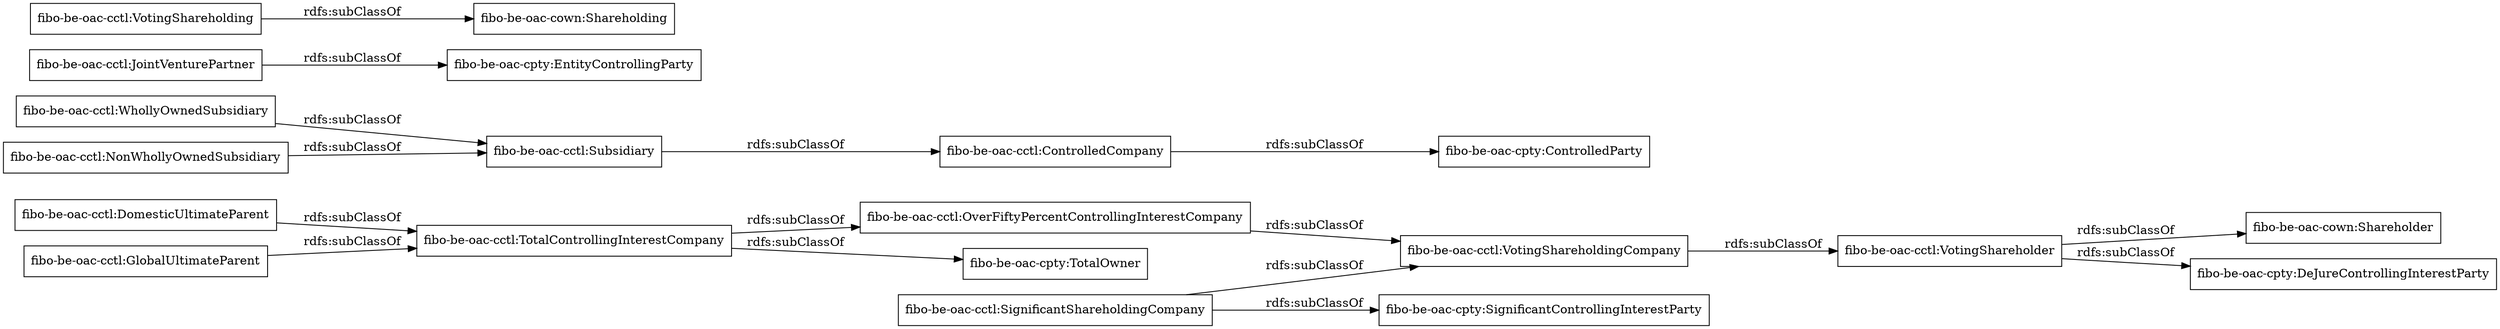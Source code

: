 digraph ar2dtool_diagram { 
rankdir=LR;
size="1000"
node [shape = rectangle, color="black"]; "fibo-be-oac-cctl:DomesticUltimateParent" "fibo-be-oac-cctl:Subsidiary" "fibo-be-oac-cctl:TotalControllingInterestCompany" "fibo-be-oac-cctl:ControlledCompany" "fibo-be-oac-cctl:GlobalUltimateParent" "fibo-be-oac-cctl:SignificantShareholdingCompany" "fibo-be-oac-cctl:OverFiftyPercentControllingInterestCompany" "fibo-be-oac-cctl:JointVenturePartner" "fibo-be-oac-cctl:VotingShareholding" "fibo-be-oac-cctl:VotingShareholder" "fibo-be-oac-cctl:WhollyOwnedSubsidiary" "fibo-be-oac-cctl:NonWhollyOwnedSubsidiary" "fibo-be-oac-cctl:VotingShareholdingCompany" ; /*classes style*/
	"fibo-be-oac-cctl:VotingShareholding" -> "fibo-be-oac-cown:Shareholding" [ label = "rdfs:subClassOf" ];
	"fibo-be-oac-cctl:NonWhollyOwnedSubsidiary" -> "fibo-be-oac-cctl:Subsidiary" [ label = "rdfs:subClassOf" ];
	"fibo-be-oac-cctl:ControlledCompany" -> "fibo-be-oac-cpty:ControlledParty" [ label = "rdfs:subClassOf" ];
	"fibo-be-oac-cctl:SignificantShareholdingCompany" -> "fibo-be-oac-cctl:VotingShareholdingCompany" [ label = "rdfs:subClassOf" ];
	"fibo-be-oac-cctl:SignificantShareholdingCompany" -> "fibo-be-oac-cpty:SignificantControllingInterestParty" [ label = "rdfs:subClassOf" ];
	"fibo-be-oac-cctl:OverFiftyPercentControllingInterestCompany" -> "fibo-be-oac-cctl:VotingShareholdingCompany" [ label = "rdfs:subClassOf" ];
	"fibo-be-oac-cctl:WhollyOwnedSubsidiary" -> "fibo-be-oac-cctl:Subsidiary" [ label = "rdfs:subClassOf" ];
	"fibo-be-oac-cctl:GlobalUltimateParent" -> "fibo-be-oac-cctl:TotalControllingInterestCompany" [ label = "rdfs:subClassOf" ];
	"fibo-be-oac-cctl:Subsidiary" -> "fibo-be-oac-cctl:ControlledCompany" [ label = "rdfs:subClassOf" ];
	"fibo-be-oac-cctl:DomesticUltimateParent" -> "fibo-be-oac-cctl:TotalControllingInterestCompany" [ label = "rdfs:subClassOf" ];
	"fibo-be-oac-cctl:VotingShareholder" -> "fibo-be-oac-cown:Shareholder" [ label = "rdfs:subClassOf" ];
	"fibo-be-oac-cctl:VotingShareholder" -> "fibo-be-oac-cpty:DeJureControllingInterestParty" [ label = "rdfs:subClassOf" ];
	"fibo-be-oac-cctl:JointVenturePartner" -> "fibo-be-oac-cpty:EntityControllingParty" [ label = "rdfs:subClassOf" ];
	"fibo-be-oac-cctl:VotingShareholdingCompany" -> "fibo-be-oac-cctl:VotingShareholder" [ label = "rdfs:subClassOf" ];
	"fibo-be-oac-cctl:TotalControllingInterestCompany" -> "fibo-be-oac-cctl:OverFiftyPercentControllingInterestCompany" [ label = "rdfs:subClassOf" ];
	"fibo-be-oac-cctl:TotalControllingInterestCompany" -> "fibo-be-oac-cpty:TotalOwner" [ label = "rdfs:subClassOf" ];

}
